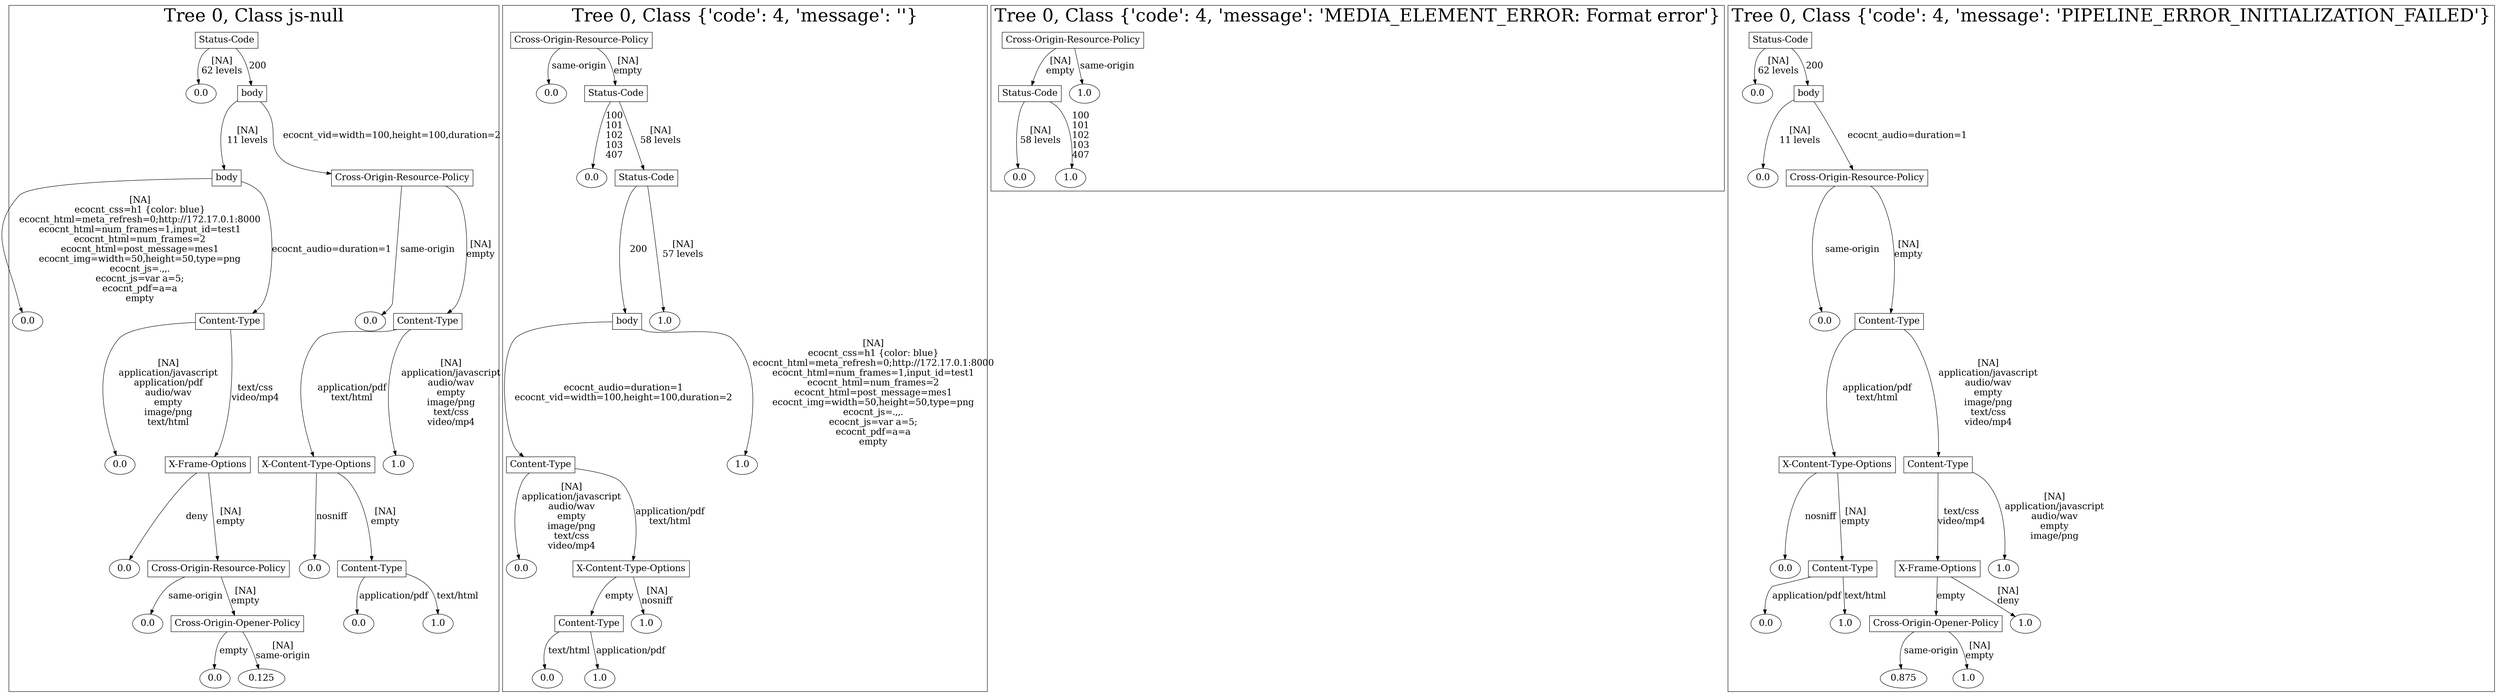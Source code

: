 /*
Generated by:
    http://https://github.com/h2oai/h2o-3/tree/master/h2o-genmodel/src/main/java/hex/genmodel/tools/PrintMojo.java
*/

/*
On a mac:

$ brew install graphviz
$ dot -Tpng file.gv -o file.png
$ open file.png
*/

digraph G {

subgraph cluster_0 {
/* Nodes */

/* Level 0 */
{
"SG_0_Node_0" [shape=box, fontsize=20, label="Status-Code"]
}

/* Level 1 */
{
"SG_0_Node_12" [fontsize=20, label="0.0"]
"SG_0_Node_1" [shape=box, fontsize=20, label="body"]
}

/* Level 2 */
{
"SG_0_Node_2" [shape=box, fontsize=20, label="body"]
"SG_0_Node_3" [shape=box, fontsize=20, label="Cross-Origin-Resource-Policy"]
}

/* Level 3 */
{
"SG_0_Node_13" [fontsize=20, label="0.0"]
"SG_0_Node_4" [shape=box, fontsize=20, label="Content-Type"]
"SG_0_Node_14" [fontsize=20, label="0.0"]
"SG_0_Node_5" [shape=box, fontsize=20, label="Content-Type"]
}

/* Level 4 */
{
"SG_0_Node_15" [fontsize=20, label="0.0"]
"SG_0_Node_6" [shape=box, fontsize=20, label="X-Frame-Options"]
"SG_0_Node_7" [shape=box, fontsize=20, label="X-Content-Type-Options"]
"SG_0_Node_16" [fontsize=20, label="1.0"]
}

/* Level 5 */
{
"SG_0_Node_17" [fontsize=20, label="0.0"]
"SG_0_Node_8" [shape=box, fontsize=20, label="Cross-Origin-Resource-Policy"]
"SG_0_Node_18" [fontsize=20, label="0.0"]
"SG_0_Node_9" [shape=box, fontsize=20, label="Content-Type"]
}

/* Level 6 */
{
"SG_0_Node_19" [fontsize=20, label="0.0"]
"SG_0_Node_10" [shape=box, fontsize=20, label="Cross-Origin-Opener-Policy"]
"SG_0_Node_20" [fontsize=20, label="0.0"]
"SG_0_Node_21" [fontsize=20, label="1.0"]
}

/* Level 7 */
{
"SG_0_Node_22" [fontsize=20, label="0.0"]
"SG_0_Node_23" [fontsize=20, label="0.125"]
}

/* Edges */
"SG_0_Node_0" -> "SG_0_Node_12" [fontsize=20, label="[NA]
62 levels
"]
"SG_0_Node_0" -> "SG_0_Node_1" [fontsize=20, label="200
"]
"SG_0_Node_1" -> "SG_0_Node_2" [fontsize=20, label="[NA]
11 levels
"]
"SG_0_Node_1" -> "SG_0_Node_3" [fontsize=20, label="ecocnt_vid=width=100,height=100,duration=2
"]
"SG_0_Node_3" -> "SG_0_Node_14" [fontsize=20, label="same-origin
"]
"SG_0_Node_3" -> "SG_0_Node_5" [fontsize=20, label="[NA]
empty
"]
"SG_0_Node_5" -> "SG_0_Node_7" [fontsize=20, label="application/pdf
text/html
"]
"SG_0_Node_5" -> "SG_0_Node_16" [fontsize=20, label="[NA]
application/javascript
audio/wav
empty
image/png
text/css
video/mp4
"]
"SG_0_Node_7" -> "SG_0_Node_18" [fontsize=20, label="nosniff
"]
"SG_0_Node_7" -> "SG_0_Node_9" [fontsize=20, label="[NA]
empty
"]
"SG_0_Node_9" -> "SG_0_Node_20" [fontsize=20, label="application/pdf
"]
"SG_0_Node_9" -> "SG_0_Node_21" [fontsize=20, label="text/html
"]
"SG_0_Node_2" -> "SG_0_Node_13" [fontsize=20, label="[NA]
ecocnt_css=h1 {color: blue}
ecocnt_html=meta_refresh=0;http://172.17.0.1:8000
ecocnt_html=num_frames=1,input_id=test1
ecocnt_html=num_frames=2
ecocnt_html=post_message=mes1
ecocnt_img=width=50,height=50,type=png
ecocnt_js=.,,.
ecocnt_js=var a=5;
ecocnt_pdf=a=a
empty
"]
"SG_0_Node_2" -> "SG_0_Node_4" [fontsize=20, label="ecocnt_audio=duration=1
"]
"SG_0_Node_4" -> "SG_0_Node_15" [fontsize=20, label="[NA]
application/javascript
application/pdf
audio/wav
empty
image/png
text/html
"]
"SG_0_Node_4" -> "SG_0_Node_6" [fontsize=20, label="text/css
video/mp4
"]
"SG_0_Node_6" -> "SG_0_Node_17" [fontsize=20, label="deny
"]
"SG_0_Node_6" -> "SG_0_Node_8" [fontsize=20, label="[NA]
empty
"]
"SG_0_Node_8" -> "SG_0_Node_19" [fontsize=20, label="same-origin
"]
"SG_0_Node_8" -> "SG_0_Node_10" [fontsize=20, label="[NA]
empty
"]
"SG_0_Node_10" -> "SG_0_Node_22" [fontsize=20, label="empty
"]
"SG_0_Node_10" -> "SG_0_Node_23" [fontsize=20, label="[NA]
same-origin
"]

fontsize=40
label="Tree 0, Class js-null"
}

subgraph cluster_1 {
/* Nodes */

/* Level 0 */
{
"SG_1_Node_0" [shape=box, fontsize=20, label="Cross-Origin-Resource-Policy"]
}

/* Level 1 */
{
"SG_1_Node_7" [fontsize=20, label="0.0"]
"SG_1_Node_1" [shape=box, fontsize=20, label="Status-Code"]
}

/* Level 2 */
{
"SG_1_Node_8" [fontsize=20, label="0.0"]
"SG_1_Node_2" [shape=box, fontsize=20, label="Status-Code"]
}

/* Level 3 */
{
"SG_1_Node_3" [shape=box, fontsize=20, label="body"]
"SG_1_Node_9" [fontsize=20, label="1.0"]
}

/* Level 4 */
{
"SG_1_Node_4" [shape=box, fontsize=20, label="Content-Type"]
"SG_1_Node_10" [fontsize=20, label="1.0"]
}

/* Level 5 */
{
"SG_1_Node_11" [fontsize=20, label="0.0"]
"SG_1_Node_5" [shape=box, fontsize=20, label="X-Content-Type-Options"]
}

/* Level 6 */
{
"SG_1_Node_6" [shape=box, fontsize=20, label="Content-Type"]
"SG_1_Node_12" [fontsize=20, label="1.0"]
}

/* Level 7 */
{
"SG_1_Node_13" [fontsize=20, label="0.0"]
"SG_1_Node_14" [fontsize=20, label="1.0"]
}

/* Edges */
"SG_1_Node_0" -> "SG_1_Node_7" [fontsize=20, label="same-origin
"]
"SG_1_Node_0" -> "SG_1_Node_1" [fontsize=20, label="[NA]
empty
"]
"SG_1_Node_1" -> "SG_1_Node_8" [fontsize=20, label="100
101
102
103
407
"]
"SG_1_Node_1" -> "SG_1_Node_2" [fontsize=20, label="[NA]
58 levels
"]
"SG_1_Node_2" -> "SG_1_Node_3" [fontsize=20, label="200
"]
"SG_1_Node_2" -> "SG_1_Node_9" [fontsize=20, label="[NA]
57 levels
"]
"SG_1_Node_3" -> "SG_1_Node_4" [fontsize=20, label="ecocnt_audio=duration=1
ecocnt_vid=width=100,height=100,duration=2
"]
"SG_1_Node_3" -> "SG_1_Node_10" [fontsize=20, label="[NA]
ecocnt_css=h1 {color: blue}
ecocnt_html=meta_refresh=0;http://172.17.0.1:8000
ecocnt_html=num_frames=1,input_id=test1
ecocnt_html=num_frames=2
ecocnt_html=post_message=mes1
ecocnt_img=width=50,height=50,type=png
ecocnt_js=.,,.
ecocnt_js=var a=5;
ecocnt_pdf=a=a
empty
"]
"SG_1_Node_4" -> "SG_1_Node_11" [fontsize=20, label="[NA]
application/javascript
audio/wav
empty
image/png
text/css
video/mp4
"]
"SG_1_Node_4" -> "SG_1_Node_5" [fontsize=20, label="application/pdf
text/html
"]
"SG_1_Node_5" -> "SG_1_Node_6" [fontsize=20, label="empty
"]
"SG_1_Node_5" -> "SG_1_Node_12" [fontsize=20, label="[NA]
nosniff
"]
"SG_1_Node_6" -> "SG_1_Node_13" [fontsize=20, label="text/html
"]
"SG_1_Node_6" -> "SG_1_Node_14" [fontsize=20, label="application/pdf
"]

fontsize=40
label="Tree 0, Class {'code': 4, 'message': ''}"
}

subgraph cluster_2 {
/* Nodes */

/* Level 0 */
{
"SG_2_Node_0" [shape=box, fontsize=20, label="Cross-Origin-Resource-Policy"]
}

/* Level 1 */
{
"SG_2_Node_1" [shape=box, fontsize=20, label="Status-Code"]
"SG_2_Node_2" [fontsize=20, label="1.0"]
}

/* Level 2 */
{
"SG_2_Node_3" [fontsize=20, label="0.0"]
"SG_2_Node_4" [fontsize=20, label="1.0"]
}

/* Edges */
"SG_2_Node_0" -> "SG_2_Node_1" [fontsize=20, label="[NA]
empty
"]
"SG_2_Node_0" -> "SG_2_Node_2" [fontsize=20, label="same-origin
"]
"SG_2_Node_1" -> "SG_2_Node_3" [fontsize=20, label="[NA]
58 levels
"]
"SG_2_Node_1" -> "SG_2_Node_4" [fontsize=20, label="100
101
102
103
407
"]

fontsize=40
label="Tree 0, Class {'code': 4, 'message': 'MEDIA_ELEMENT_ERROR: Format error'}"
}

subgraph cluster_3 {
/* Nodes */

/* Level 0 */
{
"SG_3_Node_0" [shape=box, fontsize=20, label="Status-Code"]
}

/* Level 1 */
{
"SG_3_Node_10" [fontsize=20, label="0.0"]
"SG_3_Node_1" [shape=box, fontsize=20, label="body"]
}

/* Level 2 */
{
"SG_3_Node_11" [fontsize=20, label="0.0"]
"SG_3_Node_2" [shape=box, fontsize=20, label="Cross-Origin-Resource-Policy"]
}

/* Level 3 */
{
"SG_3_Node_12" [fontsize=20, label="0.0"]
"SG_3_Node_3" [shape=box, fontsize=20, label="Content-Type"]
}

/* Level 4 */
{
"SG_3_Node_4" [shape=box, fontsize=20, label="X-Content-Type-Options"]
"SG_3_Node_5" [shape=box, fontsize=20, label="Content-Type"]
}

/* Level 5 */
{
"SG_3_Node_13" [fontsize=20, label="0.0"]
"SG_3_Node_6" [shape=box, fontsize=20, label="Content-Type"]
"SG_3_Node_7" [shape=box, fontsize=20, label="X-Frame-Options"]
"SG_3_Node_14" [fontsize=20, label="1.0"]
}

/* Level 6 */
{
"SG_3_Node_15" [fontsize=20, label="0.0"]
"SG_3_Node_16" [fontsize=20, label="1.0"]
"SG_3_Node_8" [shape=box, fontsize=20, label="Cross-Origin-Opener-Policy"]
"SG_3_Node_17" [fontsize=20, label="1.0"]
}

/* Level 7 */
{
"SG_3_Node_18" [fontsize=20, label="0.875"]
"SG_3_Node_19" [fontsize=20, label="1.0"]
}

/* Edges */
"SG_3_Node_0" -> "SG_3_Node_10" [fontsize=20, label="[NA]
62 levels
"]
"SG_3_Node_0" -> "SG_3_Node_1" [fontsize=20, label="200
"]
"SG_3_Node_1" -> "SG_3_Node_11" [fontsize=20, label="[NA]
11 levels
"]
"SG_3_Node_1" -> "SG_3_Node_2" [fontsize=20, label="ecocnt_audio=duration=1
"]
"SG_3_Node_2" -> "SG_3_Node_12" [fontsize=20, label="same-origin
"]
"SG_3_Node_2" -> "SG_3_Node_3" [fontsize=20, label="[NA]
empty
"]
"SG_3_Node_3" -> "SG_3_Node_4" [fontsize=20, label="application/pdf
text/html
"]
"SG_3_Node_3" -> "SG_3_Node_5" [fontsize=20, label="[NA]
application/javascript
audio/wav
empty
image/png
text/css
video/mp4
"]
"SG_3_Node_5" -> "SG_3_Node_7" [fontsize=20, label="text/css
video/mp4
"]
"SG_3_Node_5" -> "SG_3_Node_14" [fontsize=20, label="[NA]
application/javascript
audio/wav
empty
image/png
"]
"SG_3_Node_7" -> "SG_3_Node_8" [fontsize=20, label="empty
"]
"SG_3_Node_7" -> "SG_3_Node_17" [fontsize=20, label="[NA]
deny
"]
"SG_3_Node_8" -> "SG_3_Node_18" [fontsize=20, label="same-origin
"]
"SG_3_Node_8" -> "SG_3_Node_19" [fontsize=20, label="[NA]
empty
"]
"SG_3_Node_4" -> "SG_3_Node_13" [fontsize=20, label="nosniff
"]
"SG_3_Node_4" -> "SG_3_Node_6" [fontsize=20, label="[NA]
empty
"]
"SG_3_Node_6" -> "SG_3_Node_15" [fontsize=20, label="application/pdf
"]
"SG_3_Node_6" -> "SG_3_Node_16" [fontsize=20, label="text/html
"]

fontsize=40
label="Tree 0, Class {'code': 4, 'message': 'PIPELINE_ERROR_INITIALIZATION_FAILED'}"
}

}

